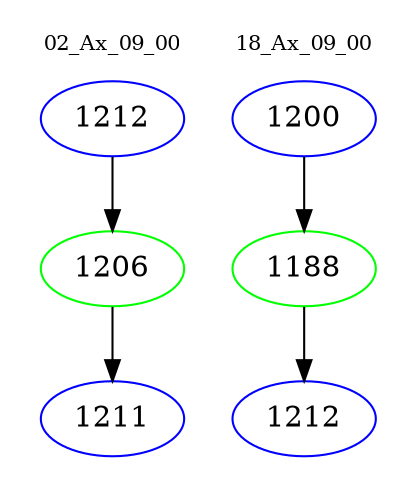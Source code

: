 digraph{
subgraph cluster_0 {
color = white
label = "02_Ax_09_00";
fontsize=10;
T0_1212 [label="1212", color="blue"]
T0_1212 -> T0_1206 [color="black"]
T0_1206 [label="1206", color="green"]
T0_1206 -> T0_1211 [color="black"]
T0_1211 [label="1211", color="blue"]
}
subgraph cluster_1 {
color = white
label = "18_Ax_09_00";
fontsize=10;
T1_1200 [label="1200", color="blue"]
T1_1200 -> T1_1188 [color="black"]
T1_1188 [label="1188", color="green"]
T1_1188 -> T1_1212 [color="black"]
T1_1212 [label="1212", color="blue"]
}
}
